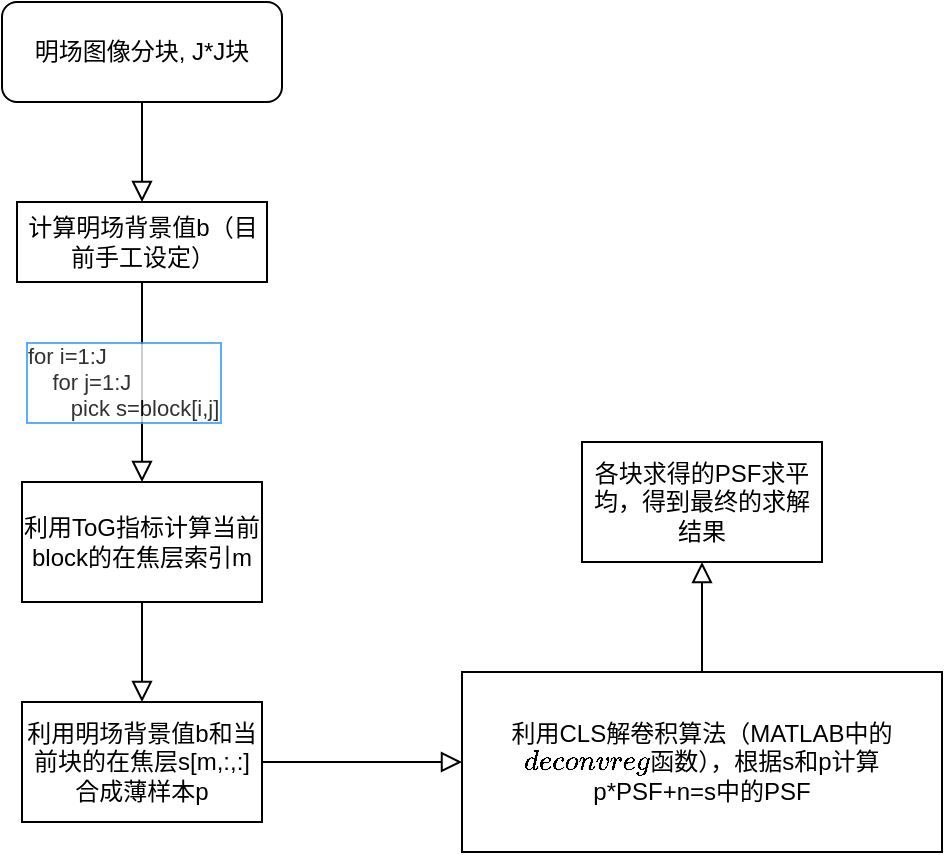 <mxfile version="24.3.1" type="github">
  <diagram id="C5RBs43oDa-KdzZeNtuy" name="Page-1">
    <mxGraphModel dx="923" dy="530" grid="1" gridSize="10" guides="1" tooltips="1" connect="1" arrows="1" fold="1" page="1" pageScale="1" pageWidth="827" pageHeight="1169" math="0" shadow="0">
      <root>
        <mxCell id="WIyWlLk6GJQsqaUBKTNV-0" />
        <mxCell id="WIyWlLk6GJQsqaUBKTNV-1" parent="WIyWlLk6GJQsqaUBKTNV-0" />
        <mxCell id="WIyWlLk6GJQsqaUBKTNV-2" value="" style="rounded=0;html=1;jettySize=auto;orthogonalLoop=1;fontSize=11;endArrow=block;endFill=0;endSize=8;strokeWidth=1;shadow=0;labelBackgroundColor=none;edgeStyle=orthogonalEdgeStyle;entryX=0.5;entryY=0;entryDx=0;entryDy=0;exitX=0.5;exitY=1;exitDx=0;exitDy=0;" parent="WIyWlLk6GJQsqaUBKTNV-1" source="ZVZWPxP480O0gG1tIGuu-4" target="ZVZWPxP480O0gG1tIGuu-1" edge="1">
          <mxGeometry relative="1" as="geometry">
            <mxPoint x="230" y="170" as="sourcePoint" />
            <mxPoint x="230" y="260" as="targetPoint" />
          </mxGeometry>
        </mxCell>
        <mxCell id="ZVZWPxP480O0gG1tIGuu-0" value="for i=1:J&lt;div&gt;&amp;nbsp; &amp;nbsp; for j=1:J&lt;/div&gt;&lt;div&gt;&amp;nbsp; &amp;nbsp; &amp;nbsp; &amp;nbsp;pick s=block[i,j]&lt;/div&gt;" style="edgeLabel;html=1;align=left;verticalAlign=middle;resizable=0;points=[];labelBorderColor=#3399FF;textShadow=0;textOpacity=80;" vertex="1" connectable="0" parent="WIyWlLk6GJQsqaUBKTNV-2">
          <mxGeometry x="-0.149" y="-3" relative="1" as="geometry">
            <mxPoint x="-57" y="7" as="offset" />
          </mxGeometry>
        </mxCell>
        <mxCell id="ZVZWPxP480O0gG1tIGuu-5" value="" style="edgeStyle=orthogonalEdgeStyle;rounded=0;orthogonalLoop=1;jettySize=auto;html=1;endArrow=block;endFill=0;endSize=8;" edge="1" parent="WIyWlLk6GJQsqaUBKTNV-1" source="WIyWlLk6GJQsqaUBKTNV-3" target="ZVZWPxP480O0gG1tIGuu-4">
          <mxGeometry relative="1" as="geometry" />
        </mxCell>
        <mxCell id="WIyWlLk6GJQsqaUBKTNV-3" value="明场图像分块, J*J块" style="rounded=1;whiteSpace=wrap;html=1;fontSize=12;glass=0;strokeWidth=1;shadow=0;" parent="WIyWlLk6GJQsqaUBKTNV-1" vertex="1">
          <mxGeometry x="160" y="30" width="140" height="50" as="geometry" />
        </mxCell>
        <mxCell id="ZVZWPxP480O0gG1tIGuu-7" value="" style="edgeStyle=orthogonalEdgeStyle;rounded=0;orthogonalLoop=1;jettySize=auto;html=1;endSize=8;endArrow=block;endFill=0;" edge="1" parent="WIyWlLk6GJQsqaUBKTNV-1" source="ZVZWPxP480O0gG1tIGuu-1" target="ZVZWPxP480O0gG1tIGuu-6">
          <mxGeometry relative="1" as="geometry" />
        </mxCell>
        <mxCell id="ZVZWPxP480O0gG1tIGuu-1" value="利用ToG指标计算当前block的在焦层索引m" style="rounded=0;whiteSpace=wrap;html=1;" vertex="1" parent="WIyWlLk6GJQsqaUBKTNV-1">
          <mxGeometry x="170" y="270" width="120" height="60" as="geometry" />
        </mxCell>
        <mxCell id="ZVZWPxP480O0gG1tIGuu-4" value="计算明场背景值b（目前手工设定）" style="rounded=0;whiteSpace=wrap;html=1;" vertex="1" parent="WIyWlLk6GJQsqaUBKTNV-1">
          <mxGeometry x="167.5" y="130" width="125" height="40" as="geometry" />
        </mxCell>
        <mxCell id="ZVZWPxP480O0gG1tIGuu-10" value="" style="edgeStyle=orthogonalEdgeStyle;rounded=0;orthogonalLoop=1;jettySize=auto;html=1;endSize=8;endArrow=block;endFill=0;" edge="1" parent="WIyWlLk6GJQsqaUBKTNV-1" source="ZVZWPxP480O0gG1tIGuu-6" target="ZVZWPxP480O0gG1tIGuu-8">
          <mxGeometry relative="1" as="geometry" />
        </mxCell>
        <mxCell id="ZVZWPxP480O0gG1tIGuu-6" value="利用明场背景值b和当前块的在焦层s[m,:,:]合成薄样本p" style="rounded=0;whiteSpace=wrap;html=1;" vertex="1" parent="WIyWlLk6GJQsqaUBKTNV-1">
          <mxGeometry x="170" y="380" width="120" height="60" as="geometry" />
        </mxCell>
        <mxCell id="ZVZWPxP480O0gG1tIGuu-12" value="" style="edgeStyle=orthogonalEdgeStyle;rounded=0;orthogonalLoop=1;jettySize=auto;html=1;endSize=8;endArrow=block;endFill=0;" edge="1" parent="WIyWlLk6GJQsqaUBKTNV-1" source="ZVZWPxP480O0gG1tIGuu-8" target="ZVZWPxP480O0gG1tIGuu-11">
          <mxGeometry relative="1" as="geometry">
            <Array as="points">
              <mxPoint x="510" y="300" />
              <mxPoint x="510" y="300" />
            </Array>
          </mxGeometry>
        </mxCell>
        <mxCell id="ZVZWPxP480O0gG1tIGuu-8" value="利用CLS解卷积算法（MATLAB中的`deconvreg`函数），根据s和p计算p*PSF+n=s中的PSF" style="rounded=0;whiteSpace=wrap;html=1;" vertex="1" parent="WIyWlLk6GJQsqaUBKTNV-1">
          <mxGeometry x="390" y="365" width="240" height="90" as="geometry" />
        </mxCell>
        <mxCell id="ZVZWPxP480O0gG1tIGuu-11" value="各块求得的PSF求平均，得到最终的求解结果" style="rounded=0;whiteSpace=wrap;html=1;" vertex="1" parent="WIyWlLk6GJQsqaUBKTNV-1">
          <mxGeometry x="450" y="250" width="120" height="60" as="geometry" />
        </mxCell>
      </root>
    </mxGraphModel>
  </diagram>
</mxfile>
